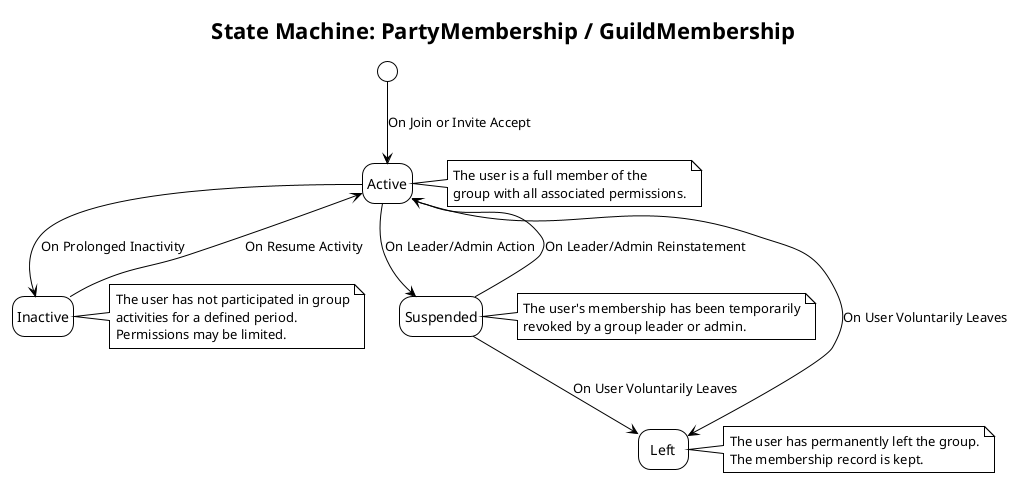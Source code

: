 ' File Path: /docs/srs/diagrams/state-machines/membership-state-machine.puml
@startuml
!theme plain
title "State Machine: PartyMembership / GuildMembership"
hide empty description

[*] --> Active : On Join or Invite Accept

state Active
note right of Active
    The user is a full member of the
    group with all associated permissions.
end note

state Inactive
note right of Inactive
    The user has not participated in group
    activities for a defined period.
    Permissions may be limited.
end note

state Suspended
note right of Suspended
    The user's membership has been temporarily
    revoked by a group leader or admin.
end note

Active --> Inactive : On Prolonged Inactivity
Inactive --> Active : On Resume Activity

Active --> Suspended : On Leader/Admin Action
Suspended --> Active : On Leader/Admin Reinstatement

Active --> Left : On User Voluntarily Leaves
Suspended --> Left : On User Voluntarily Leaves

' Left is a terminal state, but the record is kept for history.
state Left
note right of Left
    The user has permanently left the group.
    The membership record is kept.
end note

@enduml